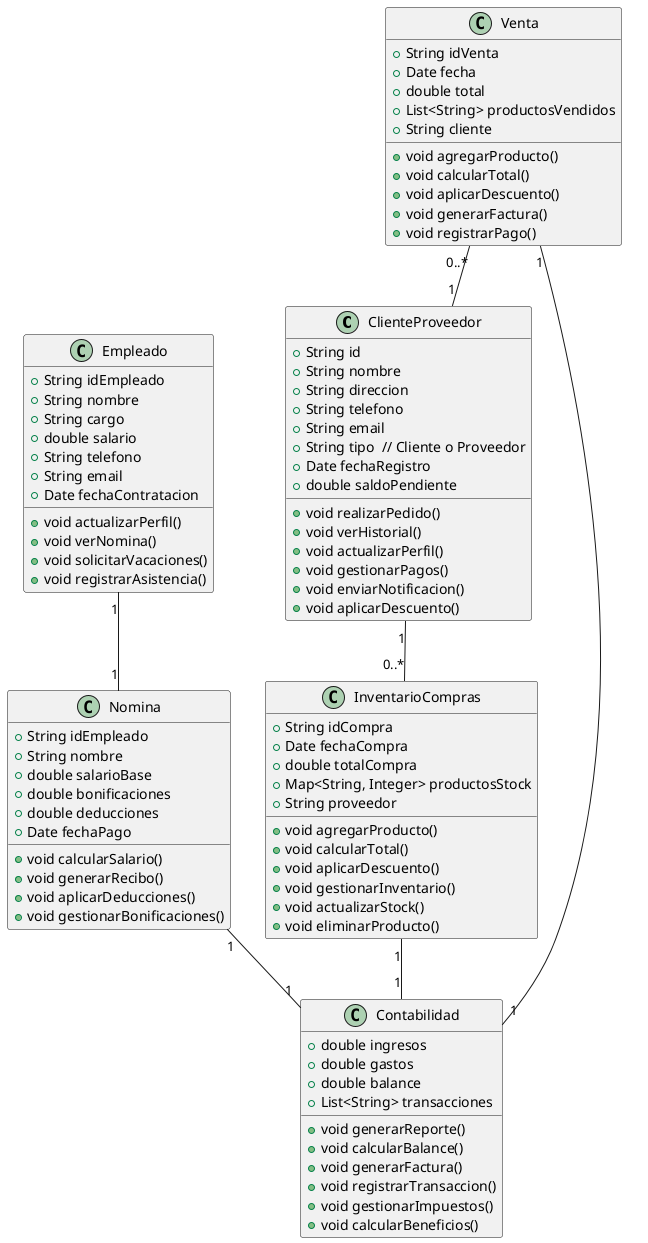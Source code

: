 @startuml clases

class ClienteProveedor {
  +String id
  +String nombre
  +String direccion
  +String telefono
  +String email
  +String tipo  // Cliente o Proveedor
  +Date fechaRegistro
  +double saldoPendiente
  +void realizarPedido()
  +void verHistorial()
  +void actualizarPerfil()
  +void gestionarPagos()
  +void enviarNotificacion()
  +void aplicarDescuento()
}

class InventarioCompras {
  +String idCompra
  +Date fechaCompra
  +double totalCompra
  +Map<String, Integer> productosStock
  +String proveedor
  +void agregarProducto()
  +void calcularTotal()
  +void aplicarDescuento()
  +void gestionarInventario()
  +void actualizarStock()
  +void eliminarProducto()
}

class Contabilidad {
  +double ingresos
  +double gastos
  +double balance
  +List<String> transacciones
  +void generarReporte()
  +void calcularBalance()
  +void generarFactura()
  +void registrarTransaccion()
  +void gestionarImpuestos()
  +void calcularBeneficios()
}

class Nomina {
  +String idEmpleado
  +String nombre
  +double salarioBase
  +double bonificaciones
  +double deducciones
  +Date fechaPago
  +void calcularSalario()
  +void generarRecibo()
  +void aplicarDeducciones()
  +void gestionarBonificaciones()
}

class Venta {
  +String idVenta
  +Date fecha
  +double total
  +List<String> productosVendidos
  +String cliente
  +void agregarProducto()
  +void calcularTotal()
  +void aplicarDescuento()
  +void generarFactura()
  +void registrarPago()
}

class Empleado {
  +String idEmpleado
  +String nombre
  +String cargo
  +double salario
  +String telefono
  +String email
  +Date fechaContratacion
  +void actualizarPerfil()
  +void verNomina()
  +void solicitarVacaciones()
  +void registrarAsistencia()
}

ClienteProveedor "1" -- "0..*" InventarioCompras
InventarioCompras "1" -- "1" Contabilidad
Nomina "1" -- "1" Contabilidad
Venta "1" -- "1" Contabilidad
Empleado "1" -- "1" Nomina
Venta "0..*" -- "1" ClienteProveedor

@enduml
